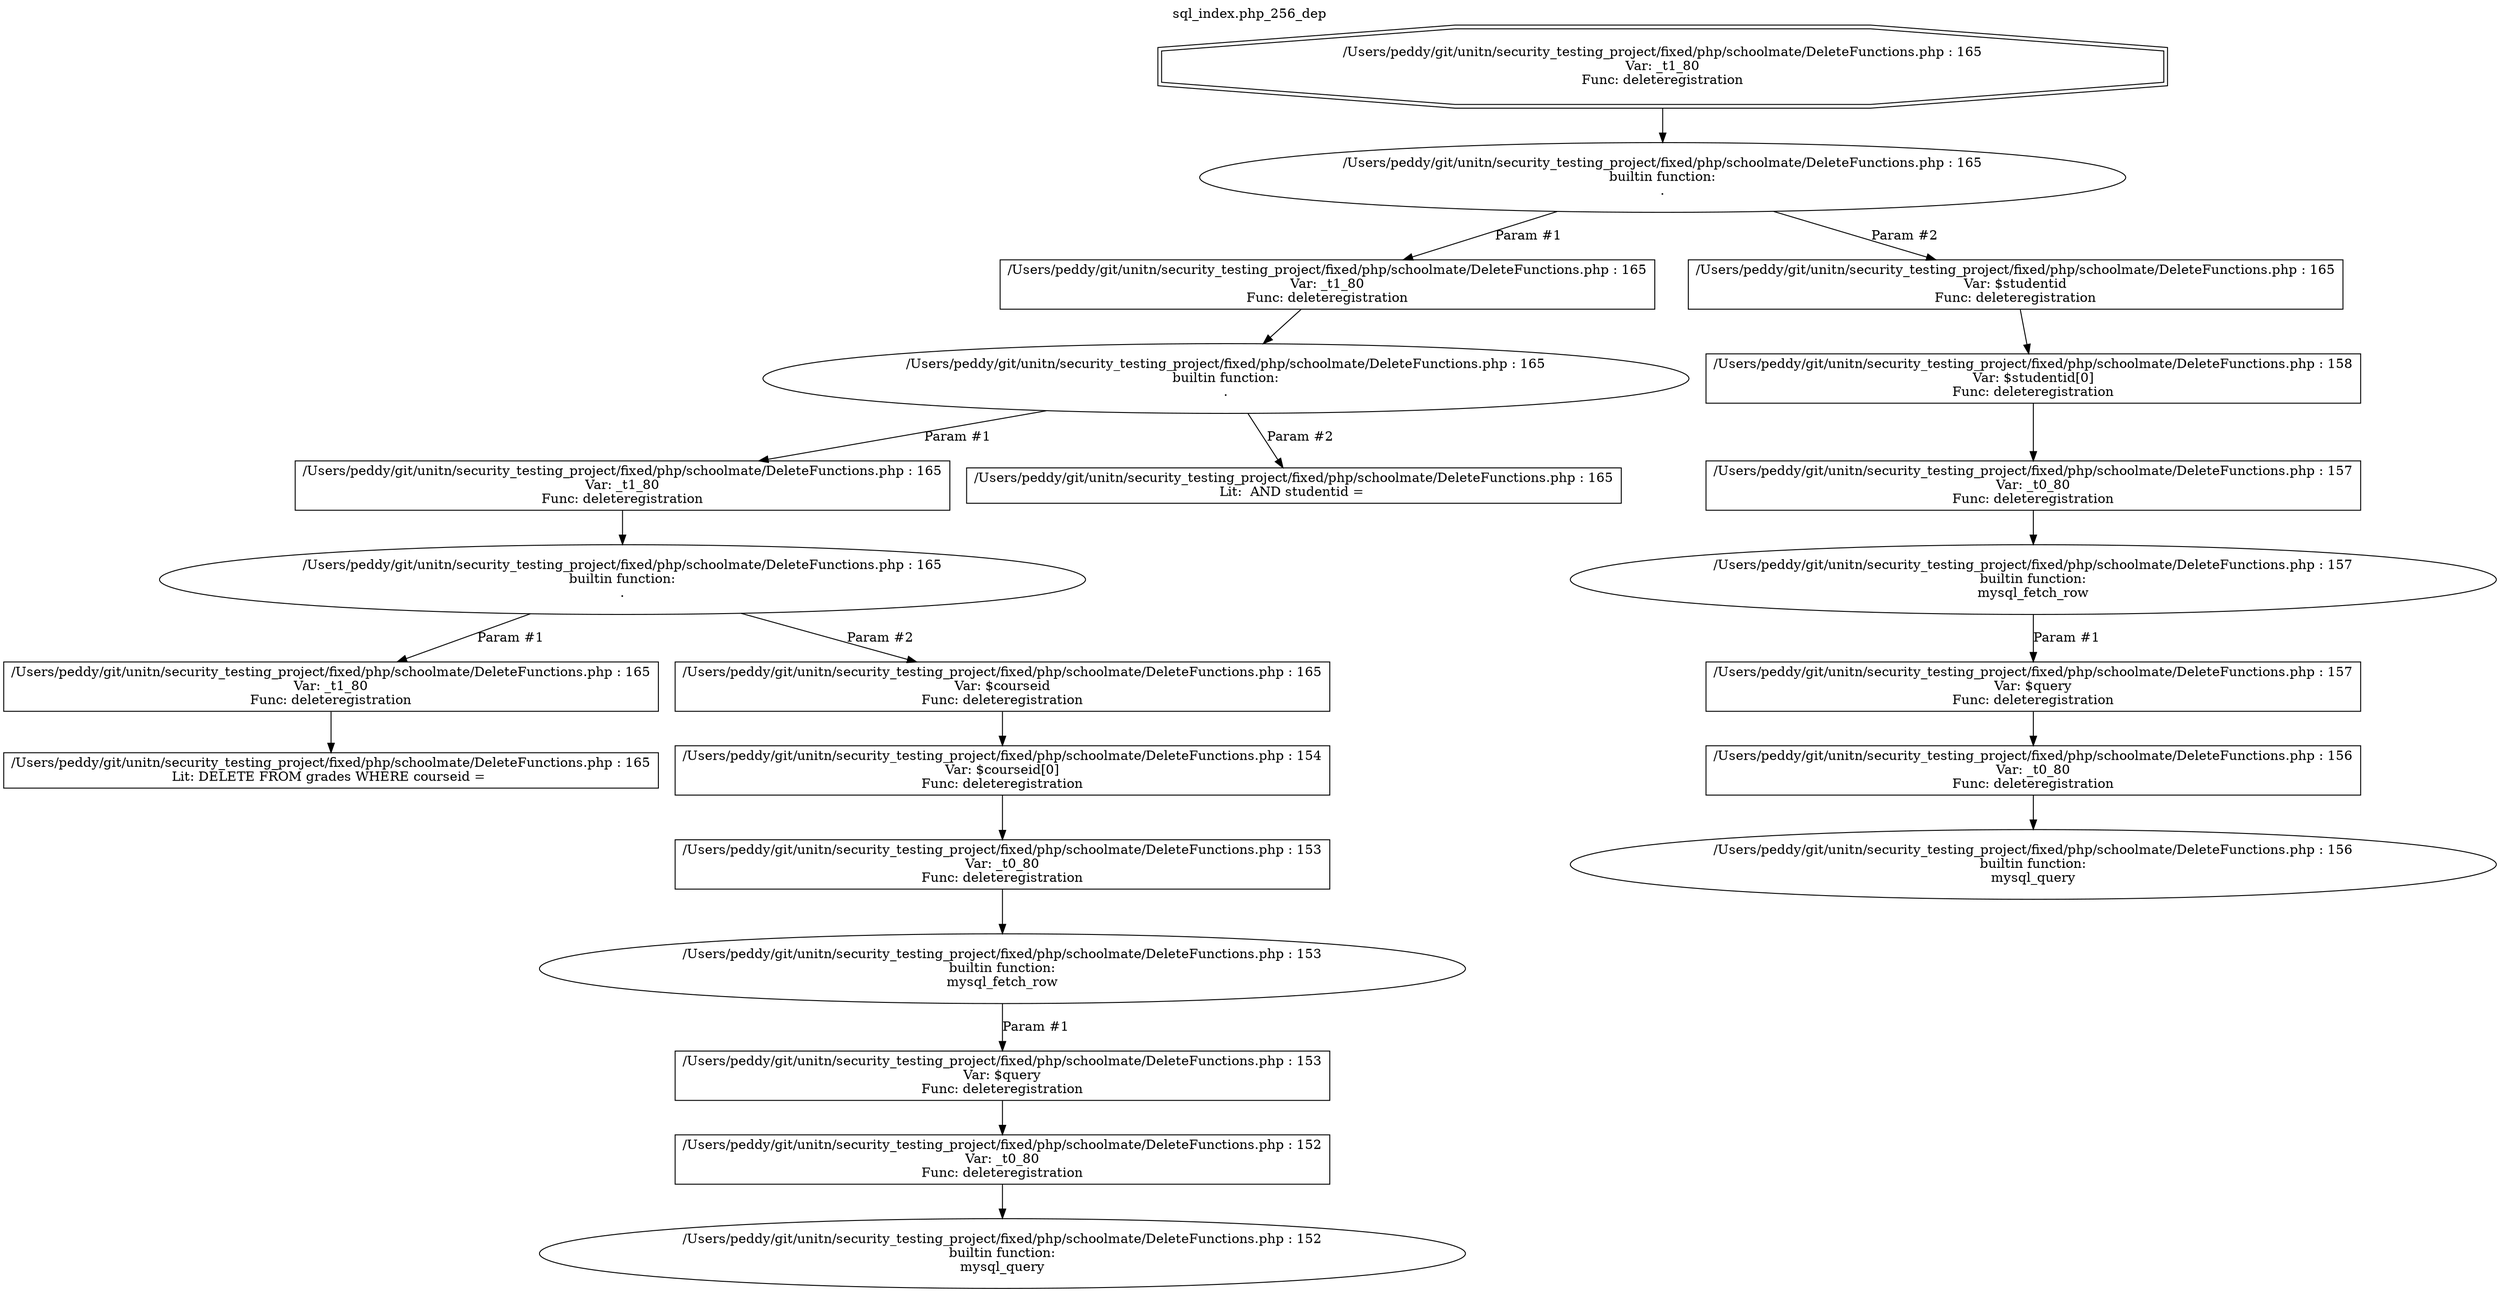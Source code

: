 digraph cfg {
  label="sql_index.php_256_dep";
  labelloc=t;
  n1 [shape=doubleoctagon, label="/Users/peddy/git/unitn/security_testing_project/fixed/php/schoolmate/DeleteFunctions.php : 165\nVar: _t1_80\nFunc: deleteregistration\n"];
  n2 [shape=ellipse, label="/Users/peddy/git/unitn/security_testing_project/fixed/php/schoolmate/DeleteFunctions.php : 165\nbuiltin function:\n.\n"];
  n3 [shape=box, label="/Users/peddy/git/unitn/security_testing_project/fixed/php/schoolmate/DeleteFunctions.php : 165\nVar: _t1_80\nFunc: deleteregistration\n"];
  n4 [shape=ellipse, label="/Users/peddy/git/unitn/security_testing_project/fixed/php/schoolmate/DeleteFunctions.php : 165\nbuiltin function:\n.\n"];
  n5 [shape=box, label="/Users/peddy/git/unitn/security_testing_project/fixed/php/schoolmate/DeleteFunctions.php : 165\nVar: _t1_80\nFunc: deleteregistration\n"];
  n6 [shape=ellipse, label="/Users/peddy/git/unitn/security_testing_project/fixed/php/schoolmate/DeleteFunctions.php : 165\nbuiltin function:\n.\n"];
  n7 [shape=box, label="/Users/peddy/git/unitn/security_testing_project/fixed/php/schoolmate/DeleteFunctions.php : 165\nVar: _t1_80\nFunc: deleteregistration\n"];
  n8 [shape=box, label="/Users/peddy/git/unitn/security_testing_project/fixed/php/schoolmate/DeleteFunctions.php : 165\nLit: DELETE FROM grades WHERE courseid = \n"];
  n9 [shape=box, label="/Users/peddy/git/unitn/security_testing_project/fixed/php/schoolmate/DeleteFunctions.php : 165\nVar: $courseid\nFunc: deleteregistration\n"];
  n10 [shape=box, label="/Users/peddy/git/unitn/security_testing_project/fixed/php/schoolmate/DeleteFunctions.php : 154\nVar: $courseid[0]\nFunc: deleteregistration\n"];
  n11 [shape=box, label="/Users/peddy/git/unitn/security_testing_project/fixed/php/schoolmate/DeleteFunctions.php : 153\nVar: _t0_80\nFunc: deleteregistration\n"];
  n12 [shape=ellipse, label="/Users/peddy/git/unitn/security_testing_project/fixed/php/schoolmate/DeleteFunctions.php : 153\nbuiltin function:\nmysql_fetch_row\n"];
  n13 [shape=box, label="/Users/peddy/git/unitn/security_testing_project/fixed/php/schoolmate/DeleteFunctions.php : 153\nVar: $query\nFunc: deleteregistration\n"];
  n14 [shape=box, label="/Users/peddy/git/unitn/security_testing_project/fixed/php/schoolmate/DeleteFunctions.php : 152\nVar: _t0_80\nFunc: deleteregistration\n"];
  n15 [shape=ellipse, label="/Users/peddy/git/unitn/security_testing_project/fixed/php/schoolmate/DeleteFunctions.php : 152\nbuiltin function:\nmysql_query\n"];
  n16 [shape=box, label="/Users/peddy/git/unitn/security_testing_project/fixed/php/schoolmate/DeleteFunctions.php : 165\nLit:  AND studentid = \n"];
  n17 [shape=box, label="/Users/peddy/git/unitn/security_testing_project/fixed/php/schoolmate/DeleteFunctions.php : 165\nVar: $studentid\nFunc: deleteregistration\n"];
  n18 [shape=box, label="/Users/peddy/git/unitn/security_testing_project/fixed/php/schoolmate/DeleteFunctions.php : 158\nVar: $studentid[0]\nFunc: deleteregistration\n"];
  n19 [shape=box, label="/Users/peddy/git/unitn/security_testing_project/fixed/php/schoolmate/DeleteFunctions.php : 157\nVar: _t0_80\nFunc: deleteregistration\n"];
  n20 [shape=ellipse, label="/Users/peddy/git/unitn/security_testing_project/fixed/php/schoolmate/DeleteFunctions.php : 157\nbuiltin function:\nmysql_fetch_row\n"];
  n21 [shape=box, label="/Users/peddy/git/unitn/security_testing_project/fixed/php/schoolmate/DeleteFunctions.php : 157\nVar: $query\nFunc: deleteregistration\n"];
  n22 [shape=box, label="/Users/peddy/git/unitn/security_testing_project/fixed/php/schoolmate/DeleteFunctions.php : 156\nVar: _t0_80\nFunc: deleteregistration\n"];
  n23 [shape=ellipse, label="/Users/peddy/git/unitn/security_testing_project/fixed/php/schoolmate/DeleteFunctions.php : 156\nbuiltin function:\nmysql_query\n"];
  n1 -> n2;
  n3 -> n4;
  n5 -> n6;
  n7 -> n8;
  n6 -> n7[label="Param #1"];
  n6 -> n9[label="Param #2"];
  n11 -> n12;
  n14 -> n15;
  n13 -> n14;
  n12 -> n13[label="Param #1"];
  n10 -> n11;
  n9 -> n10;
  n4 -> n5[label="Param #1"];
  n4 -> n16[label="Param #2"];
  n2 -> n3[label="Param #1"];
  n2 -> n17[label="Param #2"];
  n19 -> n20;
  n22 -> n23;
  n21 -> n22;
  n20 -> n21[label="Param #1"];
  n18 -> n19;
  n17 -> n18;
}
